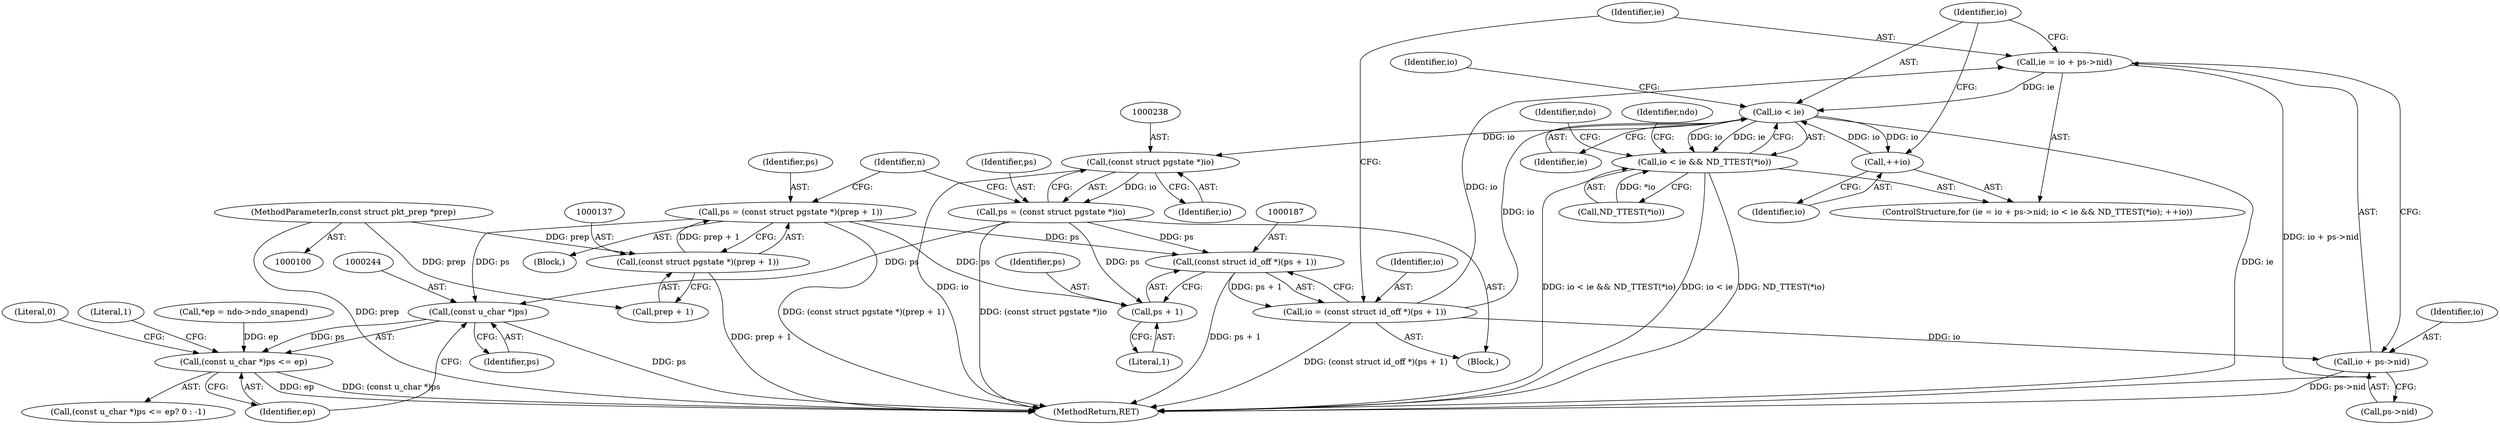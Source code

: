 digraph "0_tcpdump_cc356512f512e7fa423b3674db4bb31dbe40ffec@integer" {
"1000192" [label="(Call,ie = io + ps->nid)"];
"1000184" [label="(Call,io = (const struct id_off *)(ps + 1))"];
"1000186" [label="(Call,(const struct id_off *)(ps + 1))"];
"1000235" [label="(Call,ps = (const struct pgstate *)io)"];
"1000237" [label="(Call,(const struct pgstate *)io)"];
"1000200" [label="(Call,io < ie)"];
"1000206" [label="(Call,++io)"];
"1000192" [label="(Call,ie = io + ps->nid)"];
"1000134" [label="(Call,ps = (const struct pgstate *)(prep + 1))"];
"1000136" [label="(Call,(const struct pgstate *)(prep + 1))"];
"1000102" [label="(MethodParameterIn,const struct pkt_prep *prep)"];
"1000199" [label="(Call,io < ie && ND_TTEST(*io))"];
"1000194" [label="(Call,io + ps->nid)"];
"1000188" [label="(Call,ps + 1)"];
"1000243" [label="(Call,(const u_char *)ps)"];
"1000242" [label="(Call,(const u_char *)ps <= ep)"];
"1000188" [label="(Call,ps + 1)"];
"1000145" [label="(Identifier,n)"];
"1000206" [label="(Call,++io)"];
"1000239" [label="(Identifier,io)"];
"1000235" [label="(Call,ps = (const struct pgstate *)io)"];
"1000203" [label="(Call,ND_TTEST(*io))"];
"1000211" [label="(Identifier,ndo)"];
"1000242" [label="(Call,(const u_char *)ps <= ep)"];
"1000249" [label="(Literal,1)"];
"1000190" [label="(Literal,1)"];
"1000237" [label="(Call,(const struct pgstate *)io)"];
"1000246" [label="(Identifier,ep)"];
"1000150" [label="(Block,)"];
"1000202" [label="(Identifier,ie)"];
"1000233" [label="(Identifier,ndo)"];
"1000108" [label="(Call,*ep = ndo->ndo_snapend)"];
"1000241" [label="(Call,(const u_char *)ps <= ep? 0 : -1)"];
"1000189" [label="(Identifier,ps)"];
"1000192" [label="(Call,ie = io + ps->nid)"];
"1000201" [label="(Identifier,io)"];
"1000207" [label="(Identifier,io)"];
"1000196" [label="(Call,ps->nid)"];
"1000243" [label="(Call,(const u_char *)ps)"];
"1000200" [label="(Call,io < ie)"];
"1000135" [label="(Identifier,ps)"];
"1000194" [label="(Call,io + ps->nid)"];
"1000184" [label="(Call,io = (const struct id_off *)(ps + 1))"];
"1000199" [label="(Call,io < ie && ND_TTEST(*io))"];
"1000205" [label="(Identifier,io)"];
"1000245" [label="(Identifier,ps)"];
"1000195" [label="(Identifier,io)"];
"1000136" [label="(Call,(const struct pgstate *)(prep + 1))"];
"1000236" [label="(Identifier,ps)"];
"1000186" [label="(Call,(const struct id_off *)(ps + 1))"];
"1000250" [label="(MethodReturn,RET)"];
"1000247" [label="(Literal,0)"];
"1000185" [label="(Identifier,io)"];
"1000104" [label="(Block,)"];
"1000134" [label="(Call,ps = (const struct pgstate *)(prep + 1))"];
"1000102" [label="(MethodParameterIn,const struct pkt_prep *prep)"];
"1000138" [label="(Call,prep + 1)"];
"1000191" [label="(ControlStructure,for (ie = io + ps->nid; io < ie && ND_TTEST(*io); ++io))"];
"1000193" [label="(Identifier,ie)"];
"1000192" -> "1000191"  [label="AST: "];
"1000192" -> "1000194"  [label="CFG: "];
"1000193" -> "1000192"  [label="AST: "];
"1000194" -> "1000192"  [label="AST: "];
"1000201" -> "1000192"  [label="CFG: "];
"1000192" -> "1000250"  [label="DDG: io + ps->nid"];
"1000184" -> "1000192"  [label="DDG: io"];
"1000192" -> "1000200"  [label="DDG: ie"];
"1000184" -> "1000150"  [label="AST: "];
"1000184" -> "1000186"  [label="CFG: "];
"1000185" -> "1000184"  [label="AST: "];
"1000186" -> "1000184"  [label="AST: "];
"1000193" -> "1000184"  [label="CFG: "];
"1000184" -> "1000250"  [label="DDG: (const struct id_off *)(ps + 1)"];
"1000186" -> "1000184"  [label="DDG: ps + 1"];
"1000184" -> "1000194"  [label="DDG: io"];
"1000184" -> "1000200"  [label="DDG: io"];
"1000186" -> "1000188"  [label="CFG: "];
"1000187" -> "1000186"  [label="AST: "];
"1000188" -> "1000186"  [label="AST: "];
"1000186" -> "1000250"  [label="DDG: ps + 1"];
"1000235" -> "1000186"  [label="DDG: ps"];
"1000134" -> "1000186"  [label="DDG: ps"];
"1000235" -> "1000150"  [label="AST: "];
"1000235" -> "1000237"  [label="CFG: "];
"1000236" -> "1000235"  [label="AST: "];
"1000237" -> "1000235"  [label="AST: "];
"1000145" -> "1000235"  [label="CFG: "];
"1000235" -> "1000250"  [label="DDG: (const struct pgstate *)io"];
"1000235" -> "1000188"  [label="DDG: ps"];
"1000237" -> "1000235"  [label="DDG: io"];
"1000235" -> "1000243"  [label="DDG: ps"];
"1000237" -> "1000239"  [label="CFG: "];
"1000238" -> "1000237"  [label="AST: "];
"1000239" -> "1000237"  [label="AST: "];
"1000237" -> "1000250"  [label="DDG: io"];
"1000200" -> "1000237"  [label="DDG: io"];
"1000200" -> "1000199"  [label="AST: "];
"1000200" -> "1000202"  [label="CFG: "];
"1000201" -> "1000200"  [label="AST: "];
"1000202" -> "1000200"  [label="AST: "];
"1000205" -> "1000200"  [label="CFG: "];
"1000199" -> "1000200"  [label="CFG: "];
"1000200" -> "1000250"  [label="DDG: ie"];
"1000200" -> "1000199"  [label="DDG: io"];
"1000200" -> "1000199"  [label="DDG: ie"];
"1000206" -> "1000200"  [label="DDG: io"];
"1000200" -> "1000206"  [label="DDG: io"];
"1000206" -> "1000191"  [label="AST: "];
"1000206" -> "1000207"  [label="CFG: "];
"1000207" -> "1000206"  [label="AST: "];
"1000201" -> "1000206"  [label="CFG: "];
"1000134" -> "1000104"  [label="AST: "];
"1000134" -> "1000136"  [label="CFG: "];
"1000135" -> "1000134"  [label="AST: "];
"1000136" -> "1000134"  [label="AST: "];
"1000145" -> "1000134"  [label="CFG: "];
"1000134" -> "1000250"  [label="DDG: (const struct pgstate *)(prep + 1)"];
"1000136" -> "1000134"  [label="DDG: prep + 1"];
"1000134" -> "1000188"  [label="DDG: ps"];
"1000134" -> "1000243"  [label="DDG: ps"];
"1000136" -> "1000138"  [label="CFG: "];
"1000137" -> "1000136"  [label="AST: "];
"1000138" -> "1000136"  [label="AST: "];
"1000136" -> "1000250"  [label="DDG: prep + 1"];
"1000102" -> "1000136"  [label="DDG: prep"];
"1000102" -> "1000100"  [label="AST: "];
"1000102" -> "1000250"  [label="DDG: prep"];
"1000102" -> "1000138"  [label="DDG: prep"];
"1000199" -> "1000191"  [label="AST: "];
"1000199" -> "1000203"  [label="CFG: "];
"1000203" -> "1000199"  [label="AST: "];
"1000211" -> "1000199"  [label="CFG: "];
"1000233" -> "1000199"  [label="CFG: "];
"1000199" -> "1000250"  [label="DDG: io < ie && ND_TTEST(*io)"];
"1000199" -> "1000250"  [label="DDG: io < ie"];
"1000199" -> "1000250"  [label="DDG: ND_TTEST(*io)"];
"1000203" -> "1000199"  [label="DDG: *io"];
"1000194" -> "1000196"  [label="CFG: "];
"1000195" -> "1000194"  [label="AST: "];
"1000196" -> "1000194"  [label="AST: "];
"1000194" -> "1000250"  [label="DDG: ps->nid"];
"1000188" -> "1000190"  [label="CFG: "];
"1000189" -> "1000188"  [label="AST: "];
"1000190" -> "1000188"  [label="AST: "];
"1000243" -> "1000242"  [label="AST: "];
"1000243" -> "1000245"  [label="CFG: "];
"1000244" -> "1000243"  [label="AST: "];
"1000245" -> "1000243"  [label="AST: "];
"1000246" -> "1000243"  [label="CFG: "];
"1000243" -> "1000250"  [label="DDG: ps"];
"1000243" -> "1000242"  [label="DDG: ps"];
"1000242" -> "1000241"  [label="AST: "];
"1000242" -> "1000246"  [label="CFG: "];
"1000246" -> "1000242"  [label="AST: "];
"1000247" -> "1000242"  [label="CFG: "];
"1000249" -> "1000242"  [label="CFG: "];
"1000242" -> "1000250"  [label="DDG: ep"];
"1000242" -> "1000250"  [label="DDG: (const u_char *)ps"];
"1000108" -> "1000242"  [label="DDG: ep"];
}
